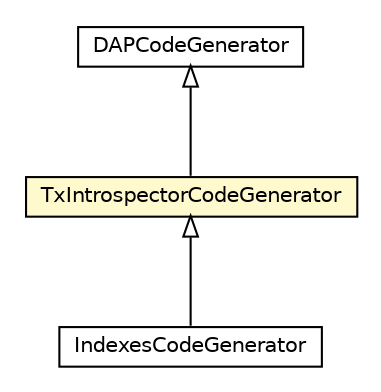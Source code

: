 #!/usr/local/bin/dot
#
# Class diagram 
# Generated by UMLGraph version 5.1 (http://www.umlgraph.org/)
#

digraph G {
	edge [fontname="Helvetica",fontsize=10,labelfontname="Helvetica",labelfontsize=10];
	node [fontname="Helvetica",fontsize=10,shape=plaintext];
	nodesep=0.25;
	ranksep=0.5;
	// pt.ist.fenixframework.dml.IndexesCodeGenerator
	c37255 [label=<<table title="pt.ist.fenixframework.dml.IndexesCodeGenerator" border="0" cellborder="1" cellspacing="0" cellpadding="2" port="p" href="./IndexesCodeGenerator.html">
		<tr><td><table border="0" cellspacing="0" cellpadding="1">
<tr><td align="center" balign="center"> IndexesCodeGenerator </td></tr>
		</table></td></tr>
		</table>>, fontname="Helvetica", fontcolor="black", fontsize=10.0];
	// pt.ist.fenixframework.dml.TxIntrospectorCodeGenerator
	c37256 [label=<<table title="pt.ist.fenixframework.dml.TxIntrospectorCodeGenerator" border="0" cellborder="1" cellspacing="0" cellpadding="2" port="p" bgcolor="lemonChiffon" href="./TxIntrospectorCodeGenerator.html">
		<tr><td><table border="0" cellspacing="0" cellpadding="1">
<tr><td align="center" balign="center"> TxIntrospectorCodeGenerator </td></tr>
		</table></td></tr>
		</table>>, fontname="Helvetica", fontcolor="black", fontsize=10.0];
	// pt.ist.fenixframework.dml.DAPCodeGenerator
	c37258 [label=<<table title="pt.ist.fenixframework.dml.DAPCodeGenerator" border="0" cellborder="1" cellspacing="0" cellpadding="2" port="p" href="./DAPCodeGenerator.html">
		<tr><td><table border="0" cellspacing="0" cellpadding="1">
<tr><td align="center" balign="center"> DAPCodeGenerator </td></tr>
		</table></td></tr>
		</table>>, fontname="Helvetica", fontcolor="black", fontsize=10.0];
	//pt.ist.fenixframework.dml.IndexesCodeGenerator extends pt.ist.fenixframework.dml.TxIntrospectorCodeGenerator
	c37256:p -> c37255:p [dir=back,arrowtail=empty];
	//pt.ist.fenixframework.dml.TxIntrospectorCodeGenerator extends pt.ist.fenixframework.dml.DAPCodeGenerator
	c37258:p -> c37256:p [dir=back,arrowtail=empty];
}

